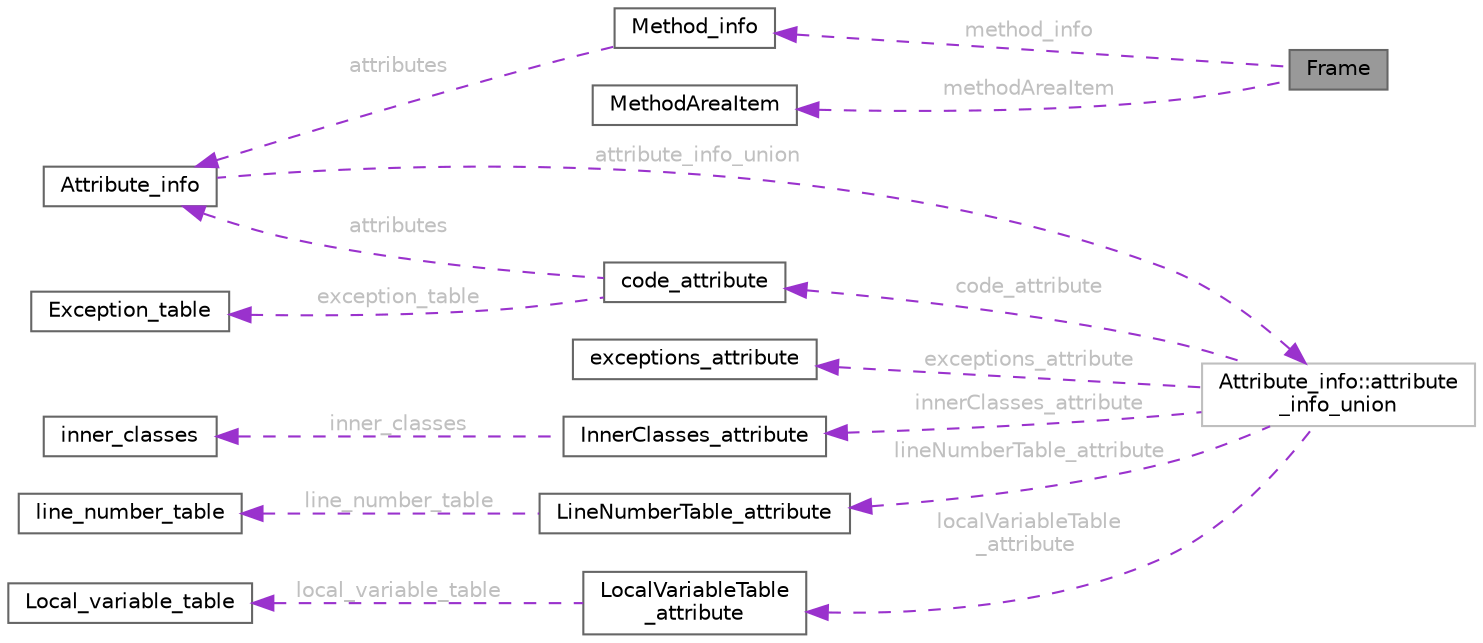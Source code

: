 digraph "Frame"
{
 // LATEX_PDF_SIZE
  bgcolor="transparent";
  edge [fontname=Helvetica,fontsize=10,labelfontname=Helvetica,labelfontsize=10];
  node [fontname=Helvetica,fontsize=10,shape=box,height=0.2,width=0.4];
  rankdir="LR";
  Node1 [id="Node000001",label="Frame",height=0.2,width=0.4,color="gray40", fillcolor="grey60", style="filled", fontcolor="black",tooltip="Classe que define a estrutura de um frame."];
  Node2 -> Node1 [id="edge1_Node000001_Node000002",dir="back",color="darkorchid3",style="dashed",tooltip=" ",label=" method_info",fontcolor="grey" ];
  Node2 [id="Node000002",label="Method_info",height=0.2,width=0.4,color="gray40", fillcolor="white", style="filled",URL="$structMethod__info.html",tooltip="Struct para a definição do Method Info."];
  Node3 -> Node2 [id="edge2_Node000002_Node000003",dir="back",color="darkorchid3",style="dashed",tooltip=" ",label=" attributes",fontcolor="grey" ];
  Node3 [id="Node000003",label="Attribute_info",height=0.2,width=0.4,color="gray40", fillcolor="white", style="filled",URL="$structAttribute__info.html",tooltip="Struct para a definição do attribute info."];
  Node4 -> Node3 [id="edge3_Node000003_Node000004",dir="back",color="darkorchid3",style="dashed",tooltip=" ",label=" attribute_info_union",fontcolor="grey" ];
  Node4 [id="Node000004",label="Attribute_info::attribute\l_info_union",height=0.2,width=0.4,color="grey75", fillcolor="white", style="filled",URL="$unionAttribute__info_1_1attribute__info__union.html",tooltip=" "];
  Node5 -> Node4 [id="edge4_Node000004_Node000005",dir="back",color="darkorchid3",style="dashed",tooltip=" ",label=" code_attribute",fontcolor="grey" ];
  Node5 [id="Node000005",label="code_attribute",height=0.2,width=0.4,color="gray40", fillcolor="white", style="filled",URL="$structcode__attribute.html",tooltip="Struct para a definição do code attribute."];
  Node6 -> Node5 [id="edge5_Node000005_Node000006",dir="back",color="darkorchid3",style="dashed",tooltip=" ",label=" exception_table",fontcolor="grey" ];
  Node6 [id="Node000006",label="Exception_table",height=0.2,width=0.4,color="gray40", fillcolor="white", style="filled",URL="$structException__table.html",tooltip="Struct para a definição da exception table."];
  Node3 -> Node5 [id="edge6_Node000005_Node000003",dir="back",color="darkorchid3",style="dashed",tooltip=" ",label=" attributes",fontcolor="grey" ];
  Node7 -> Node4 [id="edge7_Node000004_Node000007",dir="back",color="darkorchid3",style="dashed",tooltip=" ",label=" exceptions_attribute",fontcolor="grey" ];
  Node7 [id="Node000007",label="exceptions_attribute",height=0.2,width=0.4,color="gray40", fillcolor="white", style="filled",URL="$structexceptions__attribute.html",tooltip="Struct para a definição dos exceptions attribute."];
  Node8 -> Node4 [id="edge8_Node000004_Node000008",dir="back",color="darkorchid3",style="dashed",tooltip=" ",label=" innerClasses_attribute",fontcolor="grey" ];
  Node8 [id="Node000008",label="InnerClasses_attribute",height=0.2,width=0.4,color="gray40", fillcolor="white", style="filled",URL="$structInnerClasses__attribute.html",tooltip="Struct para a definição das inner classes attribute."];
  Node9 -> Node8 [id="edge9_Node000008_Node000009",dir="back",color="darkorchid3",style="dashed",tooltip=" ",label=" inner_classes",fontcolor="grey" ];
  Node9 [id="Node000009",label="inner_classes",height=0.2,width=0.4,color="gray40", fillcolor="white", style="filled",URL="$structinner__classes.html",tooltip="Struct para a definição das inner classes."];
  Node10 -> Node4 [id="edge10_Node000004_Node000010",dir="back",color="darkorchid3",style="dashed",tooltip=" ",label=" lineNumberTable_attribute",fontcolor="grey" ];
  Node10 [id="Node000010",label="LineNumberTable_attribute",height=0.2,width=0.4,color="gray40", fillcolor="white", style="filled",URL="$structLineNumberTable__attribute.html",tooltip="Struct para a definição da line number table attribute."];
  Node11 -> Node10 [id="edge11_Node000010_Node000011",dir="back",color="darkorchid3",style="dashed",tooltip=" ",label=" line_number_table",fontcolor="grey" ];
  Node11 [id="Node000011",label="line_number_table",height=0.2,width=0.4,color="gray40", fillcolor="white", style="filled",URL="$structline__number__table.html",tooltip="Struct para a definição da line number table."];
  Node12 -> Node4 [id="edge12_Node000004_Node000012",dir="back",color="darkorchid3",style="dashed",tooltip=" ",label=" localVariableTable\l_attribute",fontcolor="grey" ];
  Node12 [id="Node000012",label="LocalVariableTable\l_attribute",height=0.2,width=0.4,color="gray40", fillcolor="white", style="filled",URL="$structLocalVariableTable__attribute.html",tooltip="Struct para a definição da local variable table attribute."];
  Node13 -> Node12 [id="edge13_Node000012_Node000013",dir="back",color="darkorchid3",style="dashed",tooltip=" ",label=" local_variable_table",fontcolor="grey" ];
  Node13 [id="Node000013",label="Local_variable_table",height=0.2,width=0.4,color="gray40", fillcolor="white", style="filled",URL="$structLocal__variable__table.html",tooltip="Struct para a definição da local variable table."];
  Node14 -> Node1 [id="edge14_Node000001_Node000014",dir="back",color="darkorchid3",style="dashed",tooltip=" ",label=" methodAreaItem",fontcolor="grey" ];
  Node14 [id="Node000014",label="MethodAreaItem",height=0.2,width=0.4,color="gray40", fillcolor="white", style="filled",URL="$classMethodAreaItem.html",tooltip="Classe que representa um item da área de métodos, contendo as informações de uma classe."];
}
